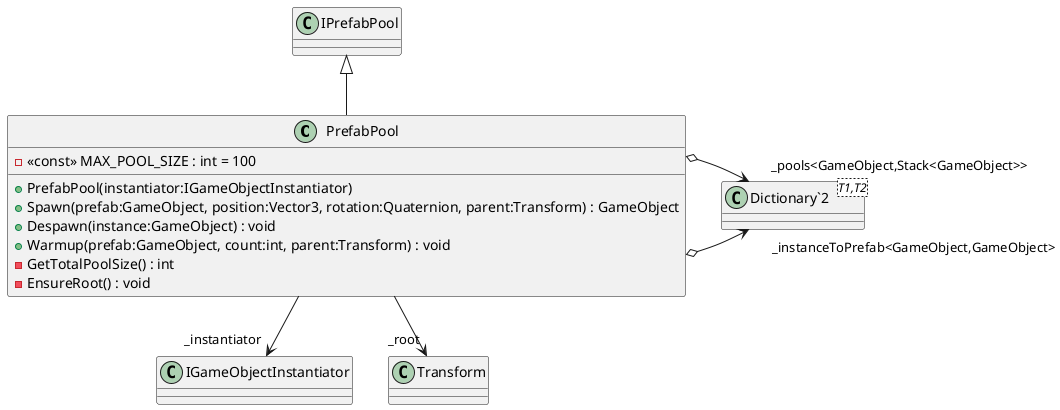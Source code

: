 @startuml
class PrefabPool {
    - <<const>> MAX_POOL_SIZE : int = 100
    + PrefabPool(instantiator:IGameObjectInstantiator)
    + Spawn(prefab:GameObject, position:Vector3, rotation:Quaternion, parent:Transform) : GameObject
    + Despawn(instance:GameObject) : void
    + Warmup(prefab:GameObject, count:int, parent:Transform) : void
    - GetTotalPoolSize() : int
    - EnsureRoot() : void
}
class "Dictionary`2"<T1,T2> {
}
IPrefabPool <|-- PrefabPool
PrefabPool --> "_instantiator" IGameObjectInstantiator
PrefabPool o-> "_instanceToPrefab<GameObject,GameObject>" "Dictionary`2"
PrefabPool o-> "_pools<GameObject,Stack<GameObject>>" "Dictionary`2"
PrefabPool --> "_root" Transform
@enduml
